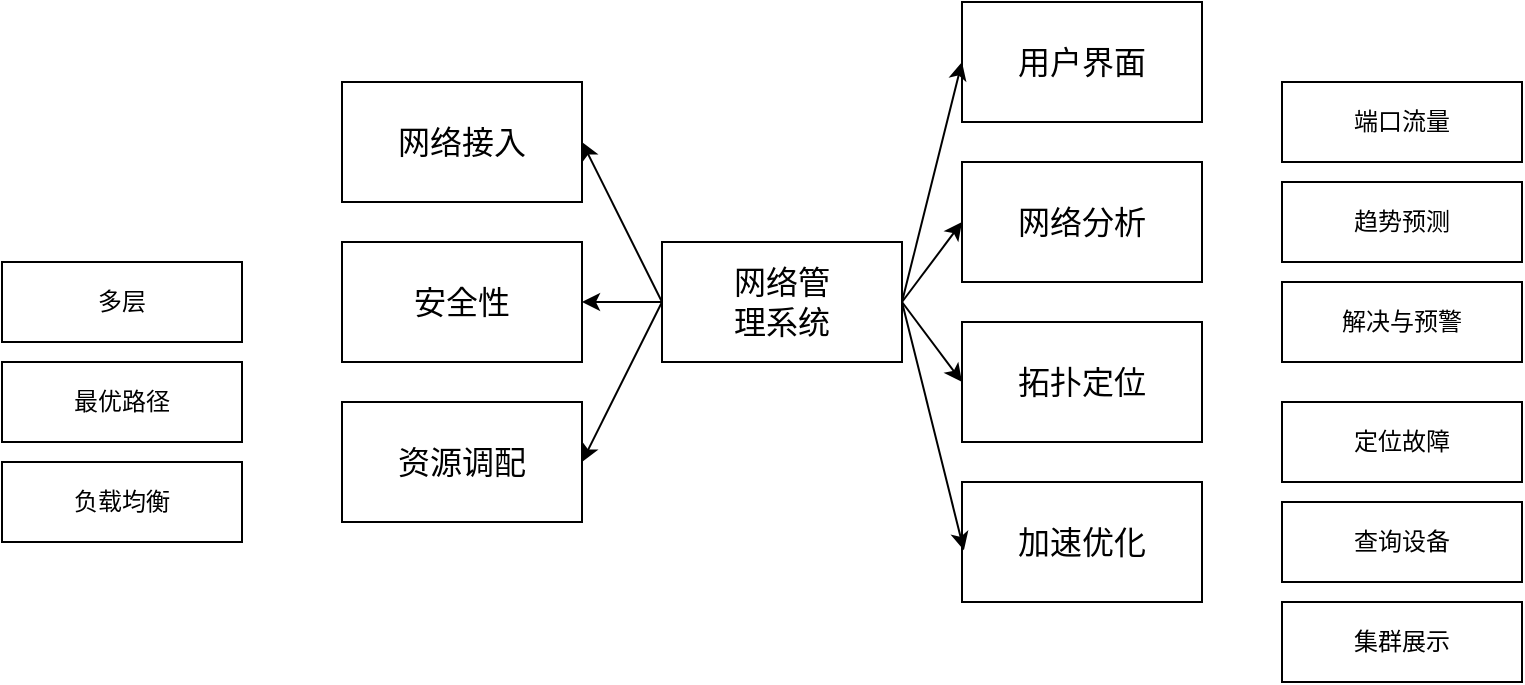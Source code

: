 <mxfile version="14.1.7" type="github">
  <diagram id="gq1q3ddG7L9HmQMllKBU" name="Page-1">
    <mxGraphModel dx="1481" dy="479" grid="1" gridSize="10" guides="1" tooltips="1" connect="1" arrows="1" fold="1" page="1" pageScale="1" pageWidth="827" pageHeight="1169" math="0" shadow="0">
      <root>
        <mxCell id="0" />
        <mxCell id="1" parent="0" />
        <mxCell id="pQrO1s0kcfmX7lAv2vVk-1" value="" style="rounded=0;whiteSpace=wrap;html=1;" parent="1" vertex="1">
          <mxGeometry x="100" y="150" width="120" height="60" as="geometry" />
        </mxCell>
        <mxCell id="pQrO1s0kcfmX7lAv2vVk-2" value="&lt;font style=&quot;font-size: 16px&quot;&gt;网络接入&lt;/font&gt;" style="text;html=1;strokeColor=none;fillColor=none;align=center;verticalAlign=middle;whiteSpace=wrap;rounded=0;" parent="1" vertex="1">
          <mxGeometry x="125" y="170" width="70" height="20" as="geometry" />
        </mxCell>
        <mxCell id="pQrO1s0kcfmX7lAv2vVk-4" value="" style="rounded=0;whiteSpace=wrap;html=1;" parent="1" vertex="1">
          <mxGeometry x="100" y="230" width="120" height="60" as="geometry" />
        </mxCell>
        <mxCell id="pQrO1s0kcfmX7lAv2vVk-5" value="" style="rounded=0;whiteSpace=wrap;html=1;" parent="1" vertex="1">
          <mxGeometry x="100" y="310" width="120" height="60" as="geometry" />
        </mxCell>
        <mxCell id="pQrO1s0kcfmX7lAv2vVk-9" value="&lt;font size=&quot;3&quot;&gt;安全性&lt;/font&gt;" style="text;html=1;strokeColor=none;fillColor=none;align=center;verticalAlign=middle;whiteSpace=wrap;rounded=0;" parent="1" vertex="1">
          <mxGeometry x="125" y="250" width="70" height="20" as="geometry" />
        </mxCell>
        <mxCell id="pQrO1s0kcfmX7lAv2vVk-10" value="&lt;font size=&quot;3&quot;&gt;资源调配&lt;/font&gt;" style="text;html=1;strokeColor=none;fillColor=none;align=center;verticalAlign=middle;whiteSpace=wrap;rounded=0;" parent="1" vertex="1">
          <mxGeometry x="125" y="330" width="70" height="20" as="geometry" />
        </mxCell>
        <mxCell id="pQrO1s0kcfmX7lAv2vVk-12" value="" style="rounded=0;whiteSpace=wrap;html=1;" parent="1" vertex="1">
          <mxGeometry x="410" y="110" width="120" height="60" as="geometry" />
        </mxCell>
        <mxCell id="pQrO1s0kcfmX7lAv2vVk-13" value="&lt;font size=&quot;3&quot;&gt;用户界面&lt;/font&gt;" style="text;html=1;strokeColor=none;fillColor=none;align=center;verticalAlign=middle;whiteSpace=wrap;rounded=0;" parent="1" vertex="1">
          <mxGeometry x="435" y="130" width="70" height="20" as="geometry" />
        </mxCell>
        <mxCell id="pQrO1s0kcfmX7lAv2vVk-14" value="" style="rounded=0;whiteSpace=wrap;html=1;" parent="1" vertex="1">
          <mxGeometry x="410" y="190" width="120" height="60" as="geometry" />
        </mxCell>
        <mxCell id="pQrO1s0kcfmX7lAv2vVk-15" value="" style="rounded=0;whiteSpace=wrap;html=1;" parent="1" vertex="1">
          <mxGeometry x="410" y="270" width="120" height="60" as="geometry" />
        </mxCell>
        <mxCell id="pQrO1s0kcfmX7lAv2vVk-16" value="&lt;font size=&quot;3&quot;&gt;网络分析&lt;/font&gt;" style="text;html=1;strokeColor=none;fillColor=none;align=center;verticalAlign=middle;whiteSpace=wrap;rounded=0;" parent="1" vertex="1">
          <mxGeometry x="435" y="210" width="70" height="20" as="geometry" />
        </mxCell>
        <mxCell id="pQrO1s0kcfmX7lAv2vVk-17" value="&lt;font size=&quot;3&quot;&gt;拓扑定位&lt;/font&gt;" style="text;html=1;strokeColor=none;fillColor=none;align=center;verticalAlign=middle;whiteSpace=wrap;rounded=0;" parent="1" vertex="1">
          <mxGeometry x="435" y="290" width="70" height="20" as="geometry" />
        </mxCell>
        <mxCell id="pQrO1s0kcfmX7lAv2vVk-18" value="" style="rounded=0;whiteSpace=wrap;html=1;" parent="1" vertex="1">
          <mxGeometry x="410" y="350" width="120" height="60" as="geometry" />
        </mxCell>
        <mxCell id="pQrO1s0kcfmX7lAv2vVk-22" value="&lt;font size=&quot;3&quot;&gt;加速优化&lt;/font&gt;" style="text;html=1;strokeColor=none;fillColor=none;align=center;verticalAlign=middle;whiteSpace=wrap;rounded=0;" parent="1" vertex="1">
          <mxGeometry x="435" y="370" width="70" height="20" as="geometry" />
        </mxCell>
        <mxCell id="pQrO1s0kcfmX7lAv2vVk-23" value="" style="rounded=0;whiteSpace=wrap;html=1;" parent="1" vertex="1">
          <mxGeometry x="260" y="230" width="120" height="60" as="geometry" />
        </mxCell>
        <mxCell id="pQrO1s0kcfmX7lAv2vVk-24" value="&lt;font style=&quot;font-size: 16px&quot;&gt;网络管&lt;br&gt;理系统&lt;/font&gt;" style="text;html=1;strokeColor=none;fillColor=none;align=center;verticalAlign=middle;whiteSpace=wrap;rounded=0;" parent="1" vertex="1">
          <mxGeometry x="270" y="250" width="100" height="20" as="geometry" />
        </mxCell>
        <mxCell id="p54s19I99GkX8DgVFZ7Z-1" value="" style="endArrow=classic;html=1;entryX=0;entryY=0.5;entryDx=0;entryDy=0;exitX=1;exitY=0.5;exitDx=0;exitDy=0;" edge="1" parent="1" source="pQrO1s0kcfmX7lAv2vVk-23" target="pQrO1s0kcfmX7lAv2vVk-12">
          <mxGeometry width="50" height="50" relative="1" as="geometry">
            <mxPoint x="377" y="361" as="sourcePoint" />
            <mxPoint x="427" y="311" as="targetPoint" />
          </mxGeometry>
        </mxCell>
        <mxCell id="p54s19I99GkX8DgVFZ7Z-3" value="" style="endArrow=classic;html=1;exitX=1;exitY=0.5;exitDx=0;exitDy=0;entryX=0;entryY=0.5;entryDx=0;entryDy=0;" edge="1" parent="1" source="pQrO1s0kcfmX7lAv2vVk-23" target="pQrO1s0kcfmX7lAv2vVk-14">
          <mxGeometry width="50" height="50" relative="1" as="geometry">
            <mxPoint x="395" y="253" as="sourcePoint" />
            <mxPoint x="445" y="203" as="targetPoint" />
          </mxGeometry>
        </mxCell>
        <mxCell id="p54s19I99GkX8DgVFZ7Z-4" value="" style="endArrow=classic;html=1;exitX=1;exitY=0.5;exitDx=0;exitDy=0;entryX=0;entryY=0.5;entryDx=0;entryDy=0;" edge="1" parent="1" source="pQrO1s0kcfmX7lAv2vVk-23" target="pQrO1s0kcfmX7lAv2vVk-15">
          <mxGeometry width="50" height="50" relative="1" as="geometry">
            <mxPoint x="390" y="270" as="sourcePoint" />
            <mxPoint x="420" y="230" as="targetPoint" />
          </mxGeometry>
        </mxCell>
        <mxCell id="p54s19I99GkX8DgVFZ7Z-5" value="" style="endArrow=classic;html=1;exitX=1;exitY=0.5;exitDx=0;exitDy=0;entryX=0.008;entryY=0.569;entryDx=0;entryDy=0;entryPerimeter=0;" edge="1" parent="1" source="pQrO1s0kcfmX7lAv2vVk-23" target="pQrO1s0kcfmX7lAv2vVk-18">
          <mxGeometry width="50" height="50" relative="1" as="geometry">
            <mxPoint x="390" y="270" as="sourcePoint" />
            <mxPoint x="420" y="310" as="targetPoint" />
          </mxGeometry>
        </mxCell>
        <mxCell id="p54s19I99GkX8DgVFZ7Z-6" value="" style="endArrow=classic;html=1;entryX=1;entryY=0.5;entryDx=0;entryDy=0;exitX=0;exitY=0.5;exitDx=0;exitDy=0;" edge="1" parent="1" source="pQrO1s0kcfmX7lAv2vVk-23" target="pQrO1s0kcfmX7lAv2vVk-1">
          <mxGeometry width="50" height="50" relative="1" as="geometry">
            <mxPoint x="220" y="312" as="sourcePoint" />
            <mxPoint x="270" y="262" as="targetPoint" />
          </mxGeometry>
        </mxCell>
        <mxCell id="p54s19I99GkX8DgVFZ7Z-7" value="" style="endArrow=classic;html=1;entryX=1;entryY=0.5;entryDx=0;entryDy=0;exitX=0;exitY=0.5;exitDx=0;exitDy=0;" edge="1" parent="1" source="pQrO1s0kcfmX7lAv2vVk-23" target="pQrO1s0kcfmX7lAv2vVk-4">
          <mxGeometry width="50" height="50" relative="1" as="geometry">
            <mxPoint x="220" y="312" as="sourcePoint" />
            <mxPoint x="270" y="262" as="targetPoint" />
          </mxGeometry>
        </mxCell>
        <mxCell id="p54s19I99GkX8DgVFZ7Z-8" value="" style="endArrow=classic;html=1;entryX=1;entryY=0.5;entryDx=0;entryDy=0;exitX=0;exitY=0.5;exitDx=0;exitDy=0;" edge="1" parent="1" source="pQrO1s0kcfmX7lAv2vVk-23" target="pQrO1s0kcfmX7lAv2vVk-5">
          <mxGeometry width="50" height="50" relative="1" as="geometry">
            <mxPoint x="263" y="312" as="sourcePoint" />
            <mxPoint x="270" y="262" as="targetPoint" />
          </mxGeometry>
        </mxCell>
        <mxCell id="p54s19I99GkX8DgVFZ7Z-13" value="" style="rounded=0;whiteSpace=wrap;html=1;" vertex="1" parent="1">
          <mxGeometry x="570" y="360" width="120" height="40" as="geometry" />
        </mxCell>
        <mxCell id="p54s19I99GkX8DgVFZ7Z-17" value="" style="rounded=0;whiteSpace=wrap;html=1;" vertex="1" parent="1">
          <mxGeometry x="570" y="410" width="120" height="40" as="geometry" />
        </mxCell>
        <mxCell id="p54s19I99GkX8DgVFZ7Z-18" value="" style="rounded=0;whiteSpace=wrap;html=1;" vertex="1" parent="1">
          <mxGeometry x="570" y="310" width="120" height="40" as="geometry" />
        </mxCell>
        <mxCell id="p54s19I99GkX8DgVFZ7Z-19" value="" style="rounded=0;whiteSpace=wrap;html=1;" vertex="1" parent="1">
          <mxGeometry x="570" y="200" width="120" height="40" as="geometry" />
        </mxCell>
        <mxCell id="p54s19I99GkX8DgVFZ7Z-20" value="" style="rounded=0;whiteSpace=wrap;html=1;" vertex="1" parent="1">
          <mxGeometry x="570" y="150" width="120" height="40" as="geometry" />
        </mxCell>
        <mxCell id="p54s19I99GkX8DgVFZ7Z-21" value="" style="rounded=0;whiteSpace=wrap;html=1;" vertex="1" parent="1">
          <mxGeometry x="570" y="250" width="120" height="40" as="geometry" />
        </mxCell>
        <mxCell id="p54s19I99GkX8DgVFZ7Z-22" value="" style="rounded=0;whiteSpace=wrap;html=1;" vertex="1" parent="1">
          <mxGeometry x="-70" y="340" width="120" height="40" as="geometry" />
        </mxCell>
        <mxCell id="p54s19I99GkX8DgVFZ7Z-23" value="" style="rounded=0;whiteSpace=wrap;html=1;" vertex="1" parent="1">
          <mxGeometry x="-70" y="240" width="120" height="40" as="geometry" />
        </mxCell>
        <mxCell id="p54s19I99GkX8DgVFZ7Z-24" value="" style="rounded=0;whiteSpace=wrap;html=1;" vertex="1" parent="1">
          <mxGeometry x="-70" y="290" width="120" height="40" as="geometry" />
        </mxCell>
        <mxCell id="p54s19I99GkX8DgVFZ7Z-25" value="端口流量" style="text;html=1;strokeColor=none;fillColor=none;align=center;verticalAlign=middle;whiteSpace=wrap;rounded=0;" vertex="1" parent="1">
          <mxGeometry x="590" y="160" width="80" height="20" as="geometry" />
        </mxCell>
        <mxCell id="p54s19I99GkX8DgVFZ7Z-26" value="趋势预测" style="text;html=1;strokeColor=none;fillColor=none;align=center;verticalAlign=middle;whiteSpace=wrap;rounded=0;" vertex="1" parent="1">
          <mxGeometry x="590" y="210" width="80" height="20" as="geometry" />
        </mxCell>
        <mxCell id="p54s19I99GkX8DgVFZ7Z-27" value="解决与预警" style="text;html=1;strokeColor=none;fillColor=none;align=center;verticalAlign=middle;whiteSpace=wrap;rounded=0;" vertex="1" parent="1">
          <mxGeometry x="590" y="260" width="80" height="20" as="geometry" />
        </mxCell>
        <mxCell id="p54s19I99GkX8DgVFZ7Z-28" value="定位故障" style="text;html=1;strokeColor=none;fillColor=none;align=center;verticalAlign=middle;whiteSpace=wrap;rounded=0;" vertex="1" parent="1">
          <mxGeometry x="590" y="320" width="80" height="20" as="geometry" />
        </mxCell>
        <mxCell id="p54s19I99GkX8DgVFZ7Z-29" value="查询设备" style="text;html=1;strokeColor=none;fillColor=none;align=center;verticalAlign=middle;whiteSpace=wrap;rounded=0;" vertex="1" parent="1">
          <mxGeometry x="590" y="370" width="80" height="20" as="geometry" />
        </mxCell>
        <mxCell id="p54s19I99GkX8DgVFZ7Z-30" value="集群展示" style="text;html=1;strokeColor=none;fillColor=none;align=center;verticalAlign=middle;whiteSpace=wrap;rounded=0;" vertex="1" parent="1">
          <mxGeometry x="590" y="420" width="80" height="20" as="geometry" />
        </mxCell>
        <mxCell id="p54s19I99GkX8DgVFZ7Z-31" value="多层" style="text;html=1;strokeColor=none;fillColor=none;align=center;verticalAlign=middle;whiteSpace=wrap;rounded=0;" vertex="1" parent="1">
          <mxGeometry x="-50" y="250" width="80" height="20" as="geometry" />
        </mxCell>
        <mxCell id="p54s19I99GkX8DgVFZ7Z-32" value="最优路径" style="text;html=1;strokeColor=none;fillColor=none;align=center;verticalAlign=middle;whiteSpace=wrap;rounded=0;" vertex="1" parent="1">
          <mxGeometry x="-50" y="300" width="80" height="20" as="geometry" />
        </mxCell>
        <mxCell id="p54s19I99GkX8DgVFZ7Z-33" value="负载均衡" style="text;html=1;strokeColor=none;fillColor=none;align=center;verticalAlign=middle;whiteSpace=wrap;rounded=0;" vertex="1" parent="1">
          <mxGeometry x="-50" y="350" width="80" height="20" as="geometry" />
        </mxCell>
      </root>
    </mxGraphModel>
  </diagram>
</mxfile>
